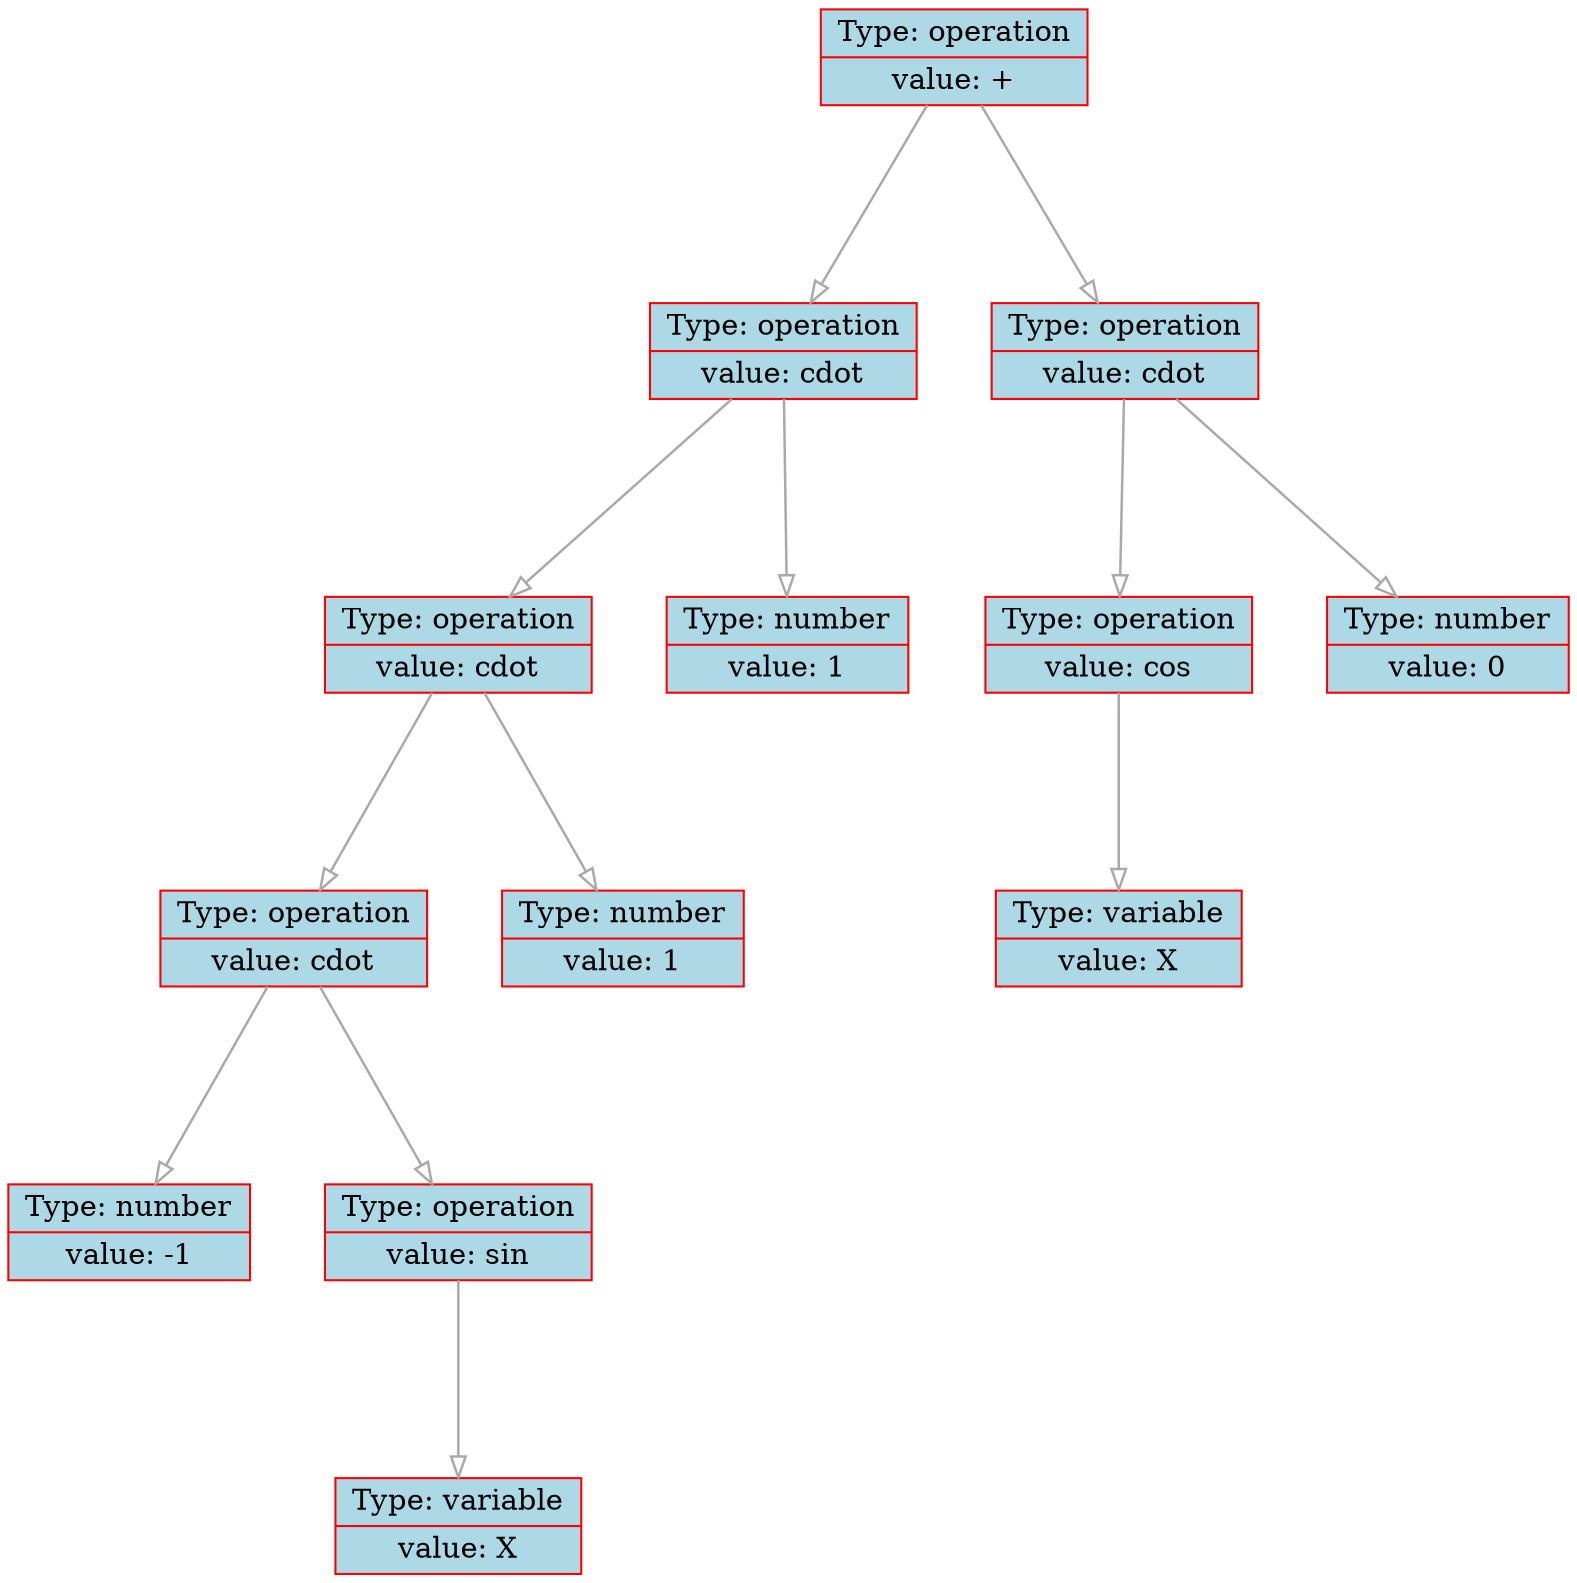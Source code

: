 
    digraph g {
        dpi      = 200;
        fontname = "Comic Sans MS";
        fontsize = 20;
        rankdir   =  TB;
        edge [color = darkgrey, arrowhead = onormal, arrowsize = 1, penwidth = 1.2]
        graph[fillcolor = lightgreen, ranksep = 1.3, nodesep = 0.5,
        style = "rounded, filled",color = green, penwidth = 2]

    Node000001b598b51a60[shape=record, width=0.2, style="filled", color="red", fillcolor="lightblue",label=" {Type: operation | value: +}"] 
 
Node000001b598b51970[shape=record, width=0.2, style="filled", color="red", fillcolor="lightblue",label=" {Type: operation | value: \cdot}"] 
 
Node000001b598b51bb0[shape=record, width=0.2, style="filled", color="red", fillcolor="lightblue",label=" {Type: operation | value: \cdot}"] 
 
Node000001b598b518f0[shape=record, width=0.2, style="filled", color="red", fillcolor="lightblue",label=" {Type: operation | value: \cdot}"] 
 
Node000001b598b518c0[shape=record, width=0.2, style="filled", color="red", fillcolor="lightblue",label=" {Type: number | value: -1}"] 
 
Node000001b598b51890[shape=record, width=0.2, style="filled", color="red", fillcolor="lightblue",label=" {Type: operation | value: sin}"] 
 
Node000001b598b51860[shape=record, width=0.2, style="filled", color="red", fillcolor="lightblue",label=" {Type: variable | value: X}"] 
 
Node000001b598b51830[shape=record, width=0.2, style="filled", color="red", fillcolor="lightblue",label=" {Type: number | value: 1}"] 
 
Node000001b598b51800[shape=record, width=0.2, style="filled", color="red", fillcolor="lightblue",label=" {Type: number | value: 1}"] 
 
Node000001b598b517d0[shape=record, width=0.2, style="filled", color="red", fillcolor="lightblue",label=" {Type: operation | value: \cdot}"] 
 
Node000001b598b517a0[shape=record, width=0.2, style="filled", color="red", fillcolor="lightblue",label=" {Type: operation | value: cos}"] 
 
Node000001b598b51680[shape=record, width=0.2, style="filled", color="red", fillcolor="lightblue",label=" {Type: variable | value: X}"] 
 
Node000001b598b51770[shape=record, width=0.2, style="filled", color="red", fillcolor="lightblue",label=" {Type: number | value: 0}"] 
 
Node000001b598b51a60->Node000001b598b51970
Node000001b598b51970->Node000001b598b51bb0
Node000001b598b51bb0->Node000001b598b518f0
Node000001b598b518f0->Node000001b598b518c0
Node000001b598b518f0->Node000001b598b51890
Node000001b598b51890->Node000001b598b51860
Node000001b598b51bb0->Node000001b598b51830
Node000001b598b51970->Node000001b598b51800
Node000001b598b51a60->Node000001b598b517d0
Node000001b598b517d0->Node000001b598b517a0
Node000001b598b517a0->Node000001b598b51680
Node000001b598b517d0->Node000001b598b51770
}
